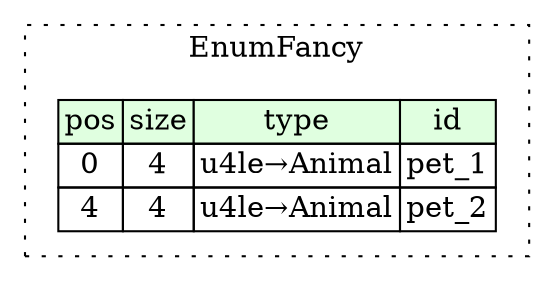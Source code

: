 digraph {
	rankdir=LR;
	node [shape=plaintext];
	subgraph cluster__enum_fancy {
		label="EnumFancy";
		graph[style=dotted];

		enum_fancy__seq [label=<<TABLE BORDER="0" CELLBORDER="1" CELLSPACING="0">
			<TR><TD BGCOLOR="#E0FFE0">pos</TD><TD BGCOLOR="#E0FFE0">size</TD><TD BGCOLOR="#E0FFE0">type</TD><TD BGCOLOR="#E0FFE0">id</TD></TR>
			<TR><TD PORT="pet_1_pos">0</TD><TD PORT="pet_1_size">4</TD><TD>u4le→Animal</TD><TD PORT="pet_1_type">pet_1</TD></TR>
			<TR><TD PORT="pet_2_pos">4</TD><TD PORT="pet_2_size">4</TD><TD>u4le→Animal</TD><TD PORT="pet_2_type">pet_2</TD></TR>
		</TABLE>>];
	}
}
